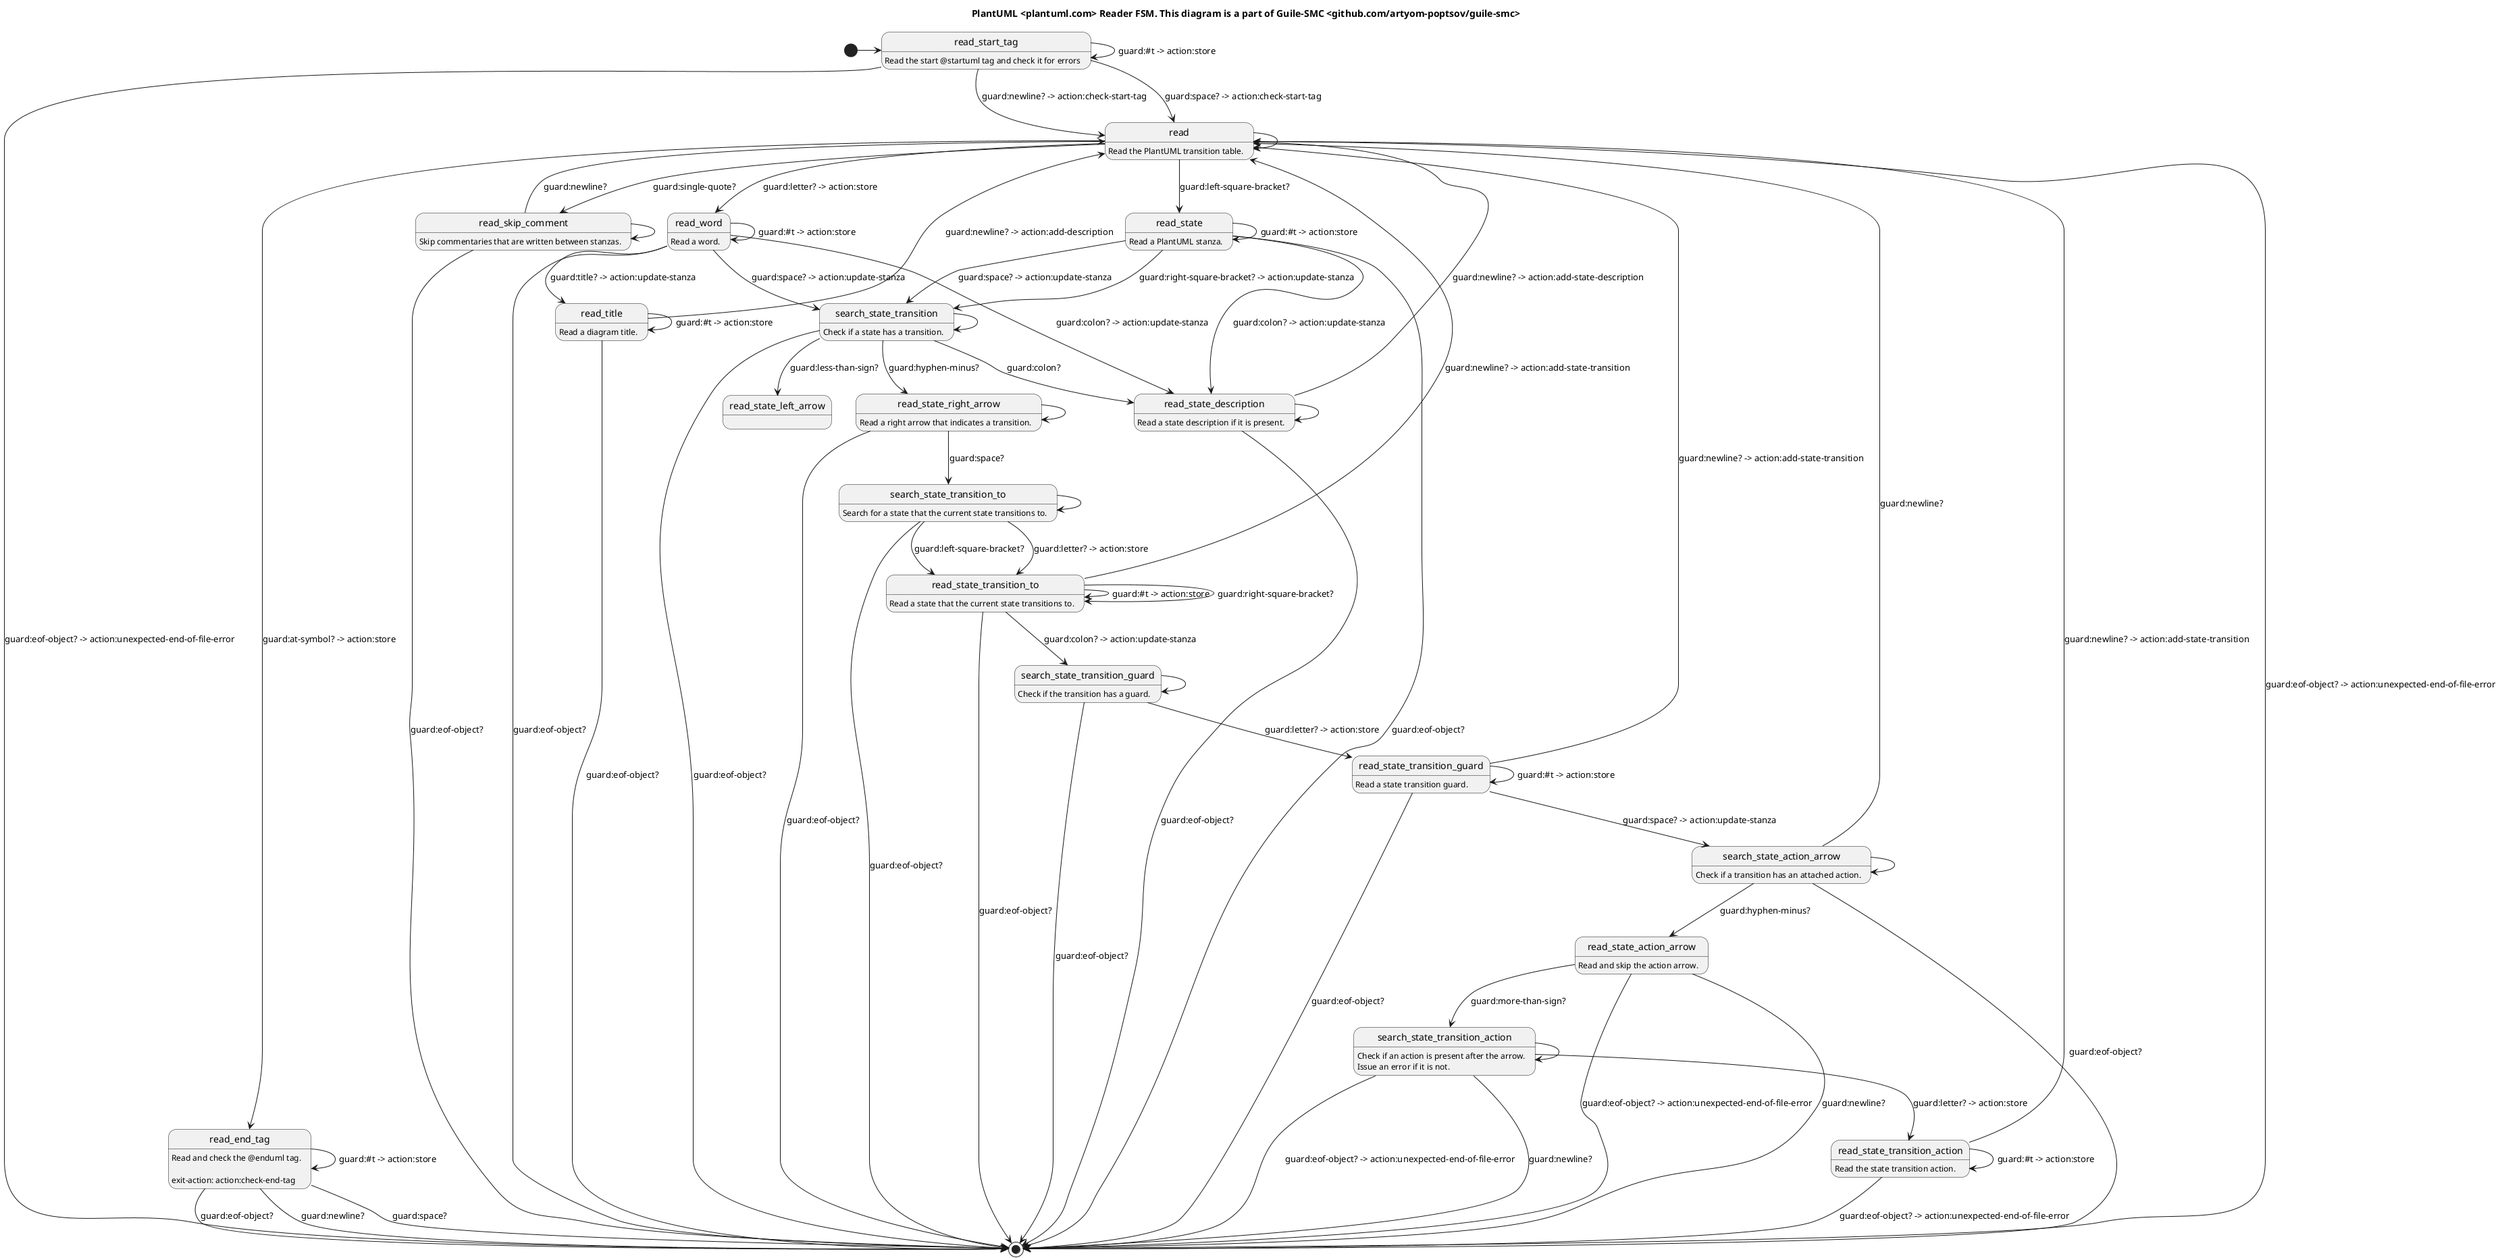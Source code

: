 @startuml
title PlantUML <plantuml.com> Reader FSM. This diagram is a part of Guile-SMC <github.com/artyom-poptsov/guile-smc>

' Entry point
[*] -> read_start_tag

read_start_tag: Read the start @startuml tag and check it for errors
read_start_tag --> [*]: guard:eof-object? -> action:unexpected-end-of-file-error
read_start_tag --> read: guard:space? -> action:check-start-tag
read_start_tag --> read: guard:newline? -> action:check-start-tag
read_start_tag -> read_start_tag: guard:#t -> action:store

read: Read the PlantUML transition table.
read -> [*]: guard:eof-object? -> action:unexpected-end-of-file-error
read --> read_end_tag: guard:at-symbol? -> action:store
read --> read_skip_comment: guard:single-quote?
read --> read_state: guard:left-square-bracket?
read --> read_word: guard:letter? -> action:store
read -> read

read_end_tag: Read and check the @enduml tag.
read_end_tag:
read_end_tag: exit-action: action:check-end-tag
read_end_tag --> [*]: guard:eof-object?
read_end_tag --> [*]: guard:newline?
read_end_tag --> [*]: guard:space?
read_end_tag ->  read_end_tag: guard:#t -> action:store

read_skip_comment: Skip commentaries that are written between stanzas.
read_skip_comment --> [*]: guard:eof-object?
read_skip_comment --> read: guard:newline?
read_skip_comment ->  read_skip_comment

read_word: Read a word.
read_word --> [*]: guard:eof-object?
read_word --> read_title: guard:title? -> action:update-stanza
read_word --> search_state_transition: guard:space? -> action:update-stanza
read_word --> read_state_description: guard:colon? -> action:update-stanza
read_word -> read_word: guard:#t -> action:store

read_title: Read a diagram title.
read_title --> [*]: guard:eof-object?
read_title --> read: guard:newline? -> action:add-description
read_title -> read_title: guard:#t -> action:store

read_state: Read a PlantUML stanza.
read_state --> [*]: guard:eof-object?
read_state --> search_state_transition: guard:right-square-bracket? -> action:update-stanza
read_state --> search_state_transition: guard:space? -> action:update-stanza
read_state --> read_state_description: guard:colon? -> action:update-stanza
read_state -> read_state: guard:#t -> action:store

search_state_transition: Check if a state has a transition.
search_state_transition --> [*]: guard:eof-object?
search_state_transition --> read_state_description: guard:colon?
search_state_transition --> read_state_right_arrow: guard:hyphen-minus?
search_state_transition --> read_state_left_arrow: guard:less-than-sign?
search_state_transition ->  search_state_transition

read_state_description: Read a state description if it is present.
read_state_description --> [*]: guard:eof-object?
read_state_description --> read: guard:newline? -> action:add-state-description
read_state_description ->  read_state_description

read_state_right_arrow: Read a right arrow that indicates a transition.
read_state_right_arrow --> [*]: guard:eof-object?
read_state_right_arrow --> search_state_transition_to: guard:space?
read_state_right_arrow -> read_state_right_arrow

search_state_transition_to: Search for a state that the current state transitions to.
search_state_transition_to --> [*]: guard:eof-object?
search_state_transition_to --> read_state_transition_to: guard:letter? -> action:store
search_state_transition_to --> read_state_transition_to: guard:left-square-bracket?
search_state_transition_to -> search_state_transition_to

read_state_transition_to: Read a state that the current state transitions to.
read_state_transition_to --> [*]: guard:eof-object?
read_state_transition_to --> read_state_transition_to: guard:right-square-bracket?
read_state_transition_to --> search_state_transition_guard: guard:colon? -> action:update-stanza
read_state_transition_to --> read: guard:newline? -> action:add-state-transition
read_state_transition_to -> read_state_transition_to: guard:#t -> action:store

search_state_transition_guard: Check if the transition has a guard.
search_state_transition_guard --> [*]: guard:eof-object?
search_state_transition_guard --> read_state_transition_guard: guard:letter? -> action:store
search_state_transition_guard -> search_state_transition_guard

read_state_transition_guard: Read a state transition guard.
read_state_transition_guard --> [*]: guard:eof-object?
read_state_transition_guard --> search_state_action_arrow: guard:space? -> action:update-stanza
read_state_transition_guard --> read: guard:newline? -> action:add-state-transition
read_state_transition_guard -> read_state_transition_guard: guard:#t -> action:store

search_state_action_arrow: Check if a transition has an attached action.
search_state_action_arrow --> [*]: guard:eof-object?
search_state_action_arrow --> read: guard:newline?
search_state_action_arrow --> read_state_action_arrow: guard:hyphen-minus?
search_state_action_arrow -> search_state_action_arrow

read_state_action_arrow: Read and skip the action arrow.
read_state_action_arrow --> [*]: guard:eof-object? -> action:unexpected-end-of-file-error
read_state_action_arrow --> [*]: guard:newline?
read_state_action_arrow --> search_state_transition_action: guard:more-than-sign?

search_state_transition_action: Check if an action is present after the arrow.
search_state_transition_action: Issue an error if it is not.
search_state_transition_action --> [*]: guard:eof-object? -> action:unexpected-end-of-file-error
search_state_transition_action --> read_state_transition_action: guard:letter? -> action:store
search_state_transition_action --> [*]: guard:newline?
search_state_transition_action -> search_state_transition_action

read_state_transition_action: Read the state transition action.
read_state_transition_action --> [*]: guard:eof-object? -> action:unexpected-end-of-file-error
read_state_transition_action --> read: guard:newline? -> action:add-state-transition
read_state_transition_action -> read_state_transition_action: guard:#t -> action:store
@enduml
